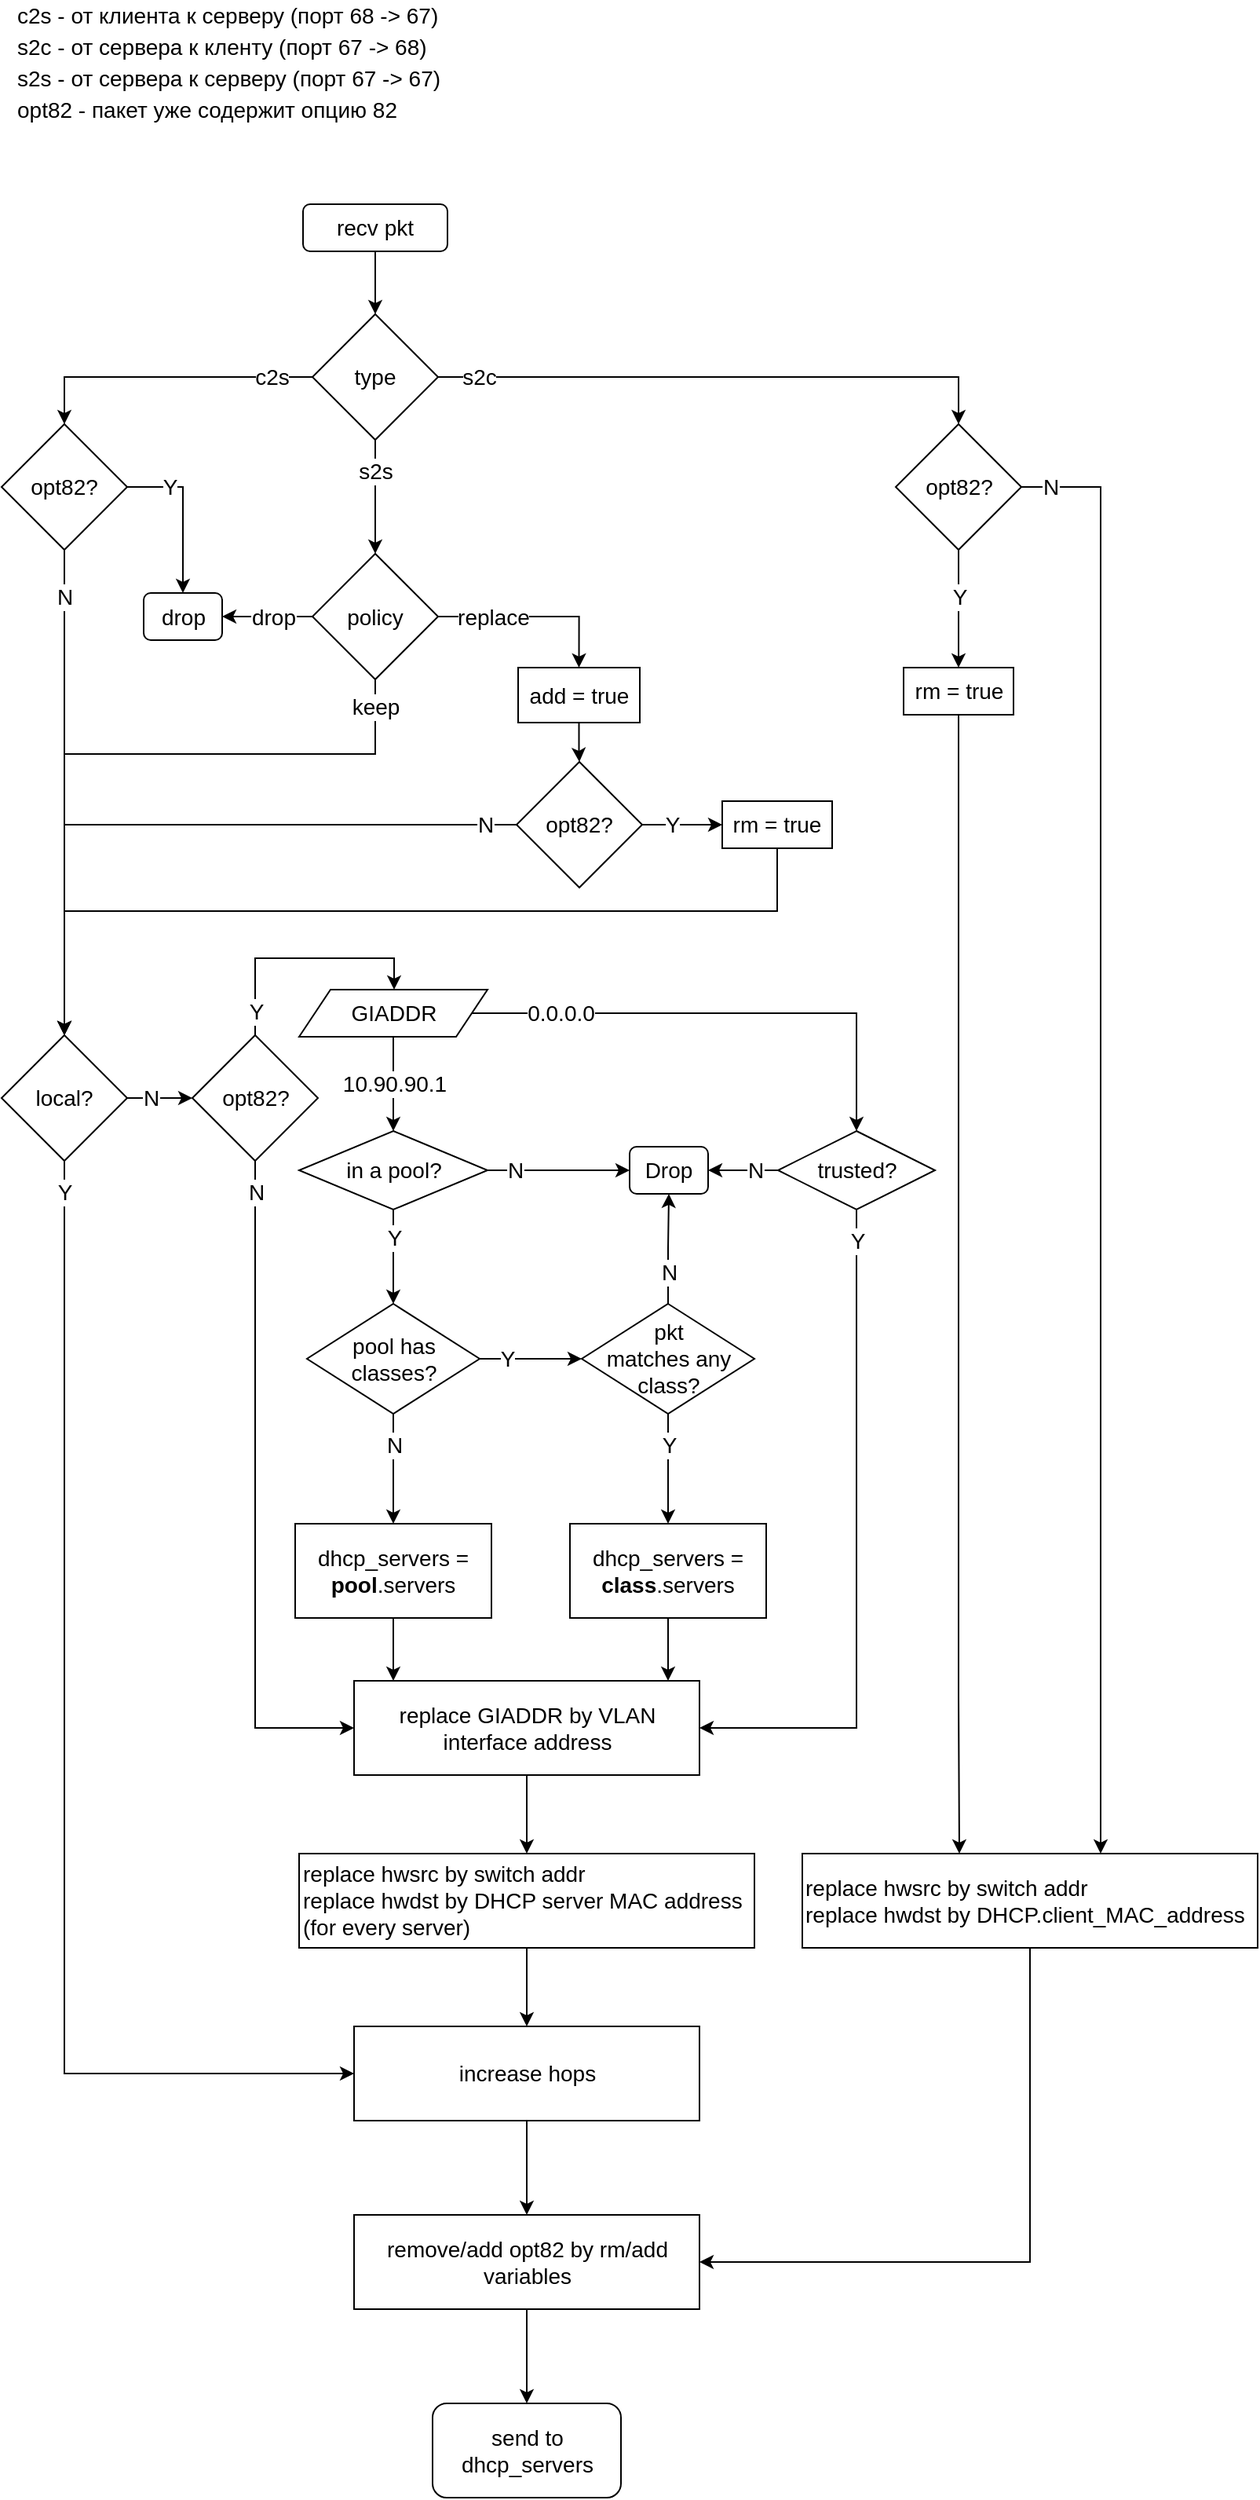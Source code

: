 <mxfile version="14.2.5" type="github">
  <diagram id="TX5AygsmMYn5Sqxo0yGN" name="Page-1">
    <mxGraphModel dx="716" dy="483" grid="1" gridSize="10" guides="1" tooltips="1" connect="1" arrows="1" fold="1" page="1" pageScale="1" pageWidth="850" pageHeight="1100" math="0" shadow="0">
      <root>
        <mxCell id="0" />
        <mxCell id="1" parent="0" />
        <mxCell id="Aw4snWHt7EFA5zKAU956-2" style="edgeStyle=orthogonalEdgeStyle;rounded=0;orthogonalLoop=1;jettySize=auto;html=1;exitX=1;exitY=0.5;exitDx=0;exitDy=0;entryX=0.5;entryY=0;entryDx=0;entryDy=0;" edge="1" parent="1" source="Aw4snWHt7EFA5zKAU956-1" target="Aw4snWHt7EFA5zKAU956-15">
          <mxGeometry relative="1" as="geometry">
            <mxPoint x="459.5" y="760" as="targetPoint" />
            <Array as="points">
              <mxPoint x="565" y="665" />
            </Array>
          </mxGeometry>
        </mxCell>
        <mxCell id="Aw4snWHt7EFA5zKAU956-5" style="edgeStyle=orthogonalEdgeStyle;rounded=0;orthogonalLoop=1;jettySize=auto;html=1;exitX=0.5;exitY=1;exitDx=0;exitDy=0;entryX=0.5;entryY=0;entryDx=0;entryDy=0;" edge="1" parent="1" source="Aw4snWHt7EFA5zKAU956-1" target="Aw4snWHt7EFA5zKAU956-7">
          <mxGeometry relative="1" as="geometry">
            <mxPoint x="269.5" y="810" as="targetPoint" />
          </mxGeometry>
        </mxCell>
        <mxCell id="Aw4snWHt7EFA5zKAU956-1" value="GIADDR" style="shape=parallelogram;perimeter=parallelogramPerimeter;whiteSpace=wrap;html=1;fixedSize=1;fontSize=14;" vertex="1" parent="1">
          <mxGeometry x="209.5" y="650" width="120" height="30" as="geometry" />
        </mxCell>
        <mxCell id="Aw4snWHt7EFA5zKAU956-6" value="&lt;div style=&quot;font-size: 14px;&quot;&gt;10.90.90.1&lt;/div&gt;" style="text;html=1;align=center;verticalAlign=middle;resizable=0;points=[];autosize=1;labelBackgroundColor=#ffffff;fontSize=14;" vertex="1" parent="1">
          <mxGeometry x="229.5" y="700" width="80" height="20" as="geometry" />
        </mxCell>
        <mxCell id="Aw4snWHt7EFA5zKAU956-14" style="edgeStyle=orthogonalEdgeStyle;rounded=0;orthogonalLoop=1;jettySize=auto;html=1;entryX=0;entryY=0.5;entryDx=0;entryDy=0;fontSize=14;" edge="1" parent="1" source="Aw4snWHt7EFA5zKAU956-7" target="Aw4snWHt7EFA5zKAU956-8">
          <mxGeometry relative="1" as="geometry" />
        </mxCell>
        <mxCell id="Aw4snWHt7EFA5zKAU956-23" style="edgeStyle=orthogonalEdgeStyle;rounded=0;orthogonalLoop=1;jettySize=auto;html=1;fontSize=14;" edge="1" parent="1" source="Aw4snWHt7EFA5zKAU956-7" target="Aw4snWHt7EFA5zKAU956-25">
          <mxGeometry relative="1" as="geometry">
            <mxPoint x="269.5" y="840" as="targetPoint" />
          </mxGeometry>
        </mxCell>
        <mxCell id="Aw4snWHt7EFA5zKAU956-7" value="in a pool?" style="rhombus;whiteSpace=wrap;html=1;labelBackgroundColor=#ffffff;fontSize=14;" vertex="1" parent="1">
          <mxGeometry x="209.5" y="740" width="120" height="50" as="geometry" />
        </mxCell>
        <mxCell id="Aw4snWHt7EFA5zKAU956-8" value="Drop" style="rounded=1;whiteSpace=wrap;html=1;labelBackgroundColor=#ffffff;fontSize=14;" vertex="1" parent="1">
          <mxGeometry x="420" y="750" width="50" height="30" as="geometry" />
        </mxCell>
        <mxCell id="Aw4snWHt7EFA5zKAU956-11" value="N" style="text;html=1;align=center;verticalAlign=middle;resizable=0;points=[];autosize=1;fontSize=14;labelBackgroundColor=#ffffff;" vertex="1" parent="1">
          <mxGeometry x="331.5" y="755" width="30" height="20" as="geometry" />
        </mxCell>
        <mxCell id="Aw4snWHt7EFA5zKAU956-20" style="edgeStyle=orthogonalEdgeStyle;rounded=0;orthogonalLoop=1;jettySize=auto;html=1;entryX=1;entryY=0.5;entryDx=0;entryDy=0;fontSize=14;" edge="1" parent="1" source="Aw4snWHt7EFA5zKAU956-15" target="Aw4snWHt7EFA5zKAU956-8">
          <mxGeometry relative="1" as="geometry" />
        </mxCell>
        <mxCell id="Aw4snWHt7EFA5zKAU956-43" style="edgeStyle=orthogonalEdgeStyle;rounded=0;orthogonalLoop=1;jettySize=auto;html=1;fontSize=14;" edge="1" parent="1" source="Aw4snWHt7EFA5zKAU956-15" target="Aw4snWHt7EFA5zKAU956-45">
          <mxGeometry relative="1" as="geometry">
            <mxPoint x="619.5" y="1180" as="targetPoint" />
            <Array as="points">
              <mxPoint x="565" y="1120" />
            </Array>
          </mxGeometry>
        </mxCell>
        <mxCell id="Aw4snWHt7EFA5zKAU956-15" value="trusted?" style="rhombus;whiteSpace=wrap;html=1;labelBackgroundColor=#ffffff;fontSize=14;" vertex="1" parent="1">
          <mxGeometry x="514.5" y="740" width="100" height="50" as="geometry" />
        </mxCell>
        <mxCell id="Aw4snWHt7EFA5zKAU956-16" value="0.0.0.0" style="text;html=1;align=center;verticalAlign=middle;resizable=0;points=[];autosize=1;fontSize=14;labelBackgroundColor=#ffffff;" vertex="1" parent="1">
          <mxGeometry x="345.5" y="655" width="60" height="20" as="geometry" />
        </mxCell>
        <mxCell id="Aw4snWHt7EFA5zKAU956-21" value="N" style="text;html=1;align=center;verticalAlign=middle;resizable=0;points=[];autosize=1;fontSize=14;labelBackgroundColor=#ffffff;" vertex="1" parent="1">
          <mxGeometry x="484.5" y="755" width="30" height="20" as="geometry" />
        </mxCell>
        <mxCell id="Aw4snWHt7EFA5zKAU956-24" value="Y" style="text;html=1;align=center;verticalAlign=middle;resizable=0;points=[];autosize=1;fontSize=14;labelBackgroundColor=#ffffff;" vertex="1" parent="1">
          <mxGeometry x="259.5" y="798" width="20" height="20" as="geometry" />
        </mxCell>
        <mxCell id="Aw4snWHt7EFA5zKAU956-27" style="edgeStyle=orthogonalEdgeStyle;rounded=0;orthogonalLoop=1;jettySize=auto;html=1;entryX=0;entryY=0.5;entryDx=0;entryDy=0;fontSize=14;" edge="1" parent="1" source="Aw4snWHt7EFA5zKAU956-25" target="Aw4snWHt7EFA5zKAU956-26">
          <mxGeometry relative="1" as="geometry" />
        </mxCell>
        <mxCell id="Aw4snWHt7EFA5zKAU956-31" style="edgeStyle=orthogonalEdgeStyle;rounded=0;orthogonalLoop=1;jettySize=auto;html=1;entryX=0.5;entryY=0;entryDx=0;entryDy=0;fontSize=14;" edge="1" parent="1" source="Aw4snWHt7EFA5zKAU956-25" target="Aw4snWHt7EFA5zKAU956-36">
          <mxGeometry relative="1" as="geometry">
            <mxPoint x="269.5" y="970" as="targetPoint" />
          </mxGeometry>
        </mxCell>
        <mxCell id="Aw4snWHt7EFA5zKAU956-25" value="pool has classes?" style="rhombus;whiteSpace=wrap;html=1;labelBackgroundColor=none;fontSize=14;" vertex="1" parent="1">
          <mxGeometry x="214.5" y="850" width="110" height="70" as="geometry" />
        </mxCell>
        <mxCell id="Aw4snWHt7EFA5zKAU956-33" style="edgeStyle=orthogonalEdgeStyle;rounded=0;orthogonalLoop=1;jettySize=auto;html=1;fontSize=14;entryX=0.5;entryY=0;entryDx=0;entryDy=0;" edge="1" parent="1" source="Aw4snWHt7EFA5zKAU956-26" target="Aw4snWHt7EFA5zKAU956-37">
          <mxGeometry relative="1" as="geometry">
            <mxPoint x="444.5" y="970" as="targetPoint" />
            <Array as="points" />
          </mxGeometry>
        </mxCell>
        <mxCell id="Aw4snWHt7EFA5zKAU956-106" style="edgeStyle=orthogonalEdgeStyle;rounded=0;orthogonalLoop=1;jettySize=auto;html=1;entryX=0.5;entryY=1;entryDx=0;entryDy=0;fontSize=14;" edge="1" parent="1" source="Aw4snWHt7EFA5zKAU956-26" target="Aw4snWHt7EFA5zKAU956-8">
          <mxGeometry relative="1" as="geometry" />
        </mxCell>
        <mxCell id="Aw4snWHt7EFA5zKAU956-26" value="&lt;div&gt;pkt&lt;/div&gt;&lt;div&gt; matches any class?&lt;/div&gt;" style="rhombus;whiteSpace=wrap;html=1;labelBackgroundColor=none;fontSize=14;" vertex="1" parent="1">
          <mxGeometry x="389.5" y="850" width="110" height="70" as="geometry" />
        </mxCell>
        <mxCell id="Aw4snWHt7EFA5zKAU956-28" value="Y" style="text;html=1;align=center;verticalAlign=middle;resizable=0;points=[];autosize=1;fontSize=14;labelBackgroundColor=#ffffff;" vertex="1" parent="1">
          <mxGeometry x="331.5" y="875" width="20" height="20" as="geometry" />
        </mxCell>
        <mxCell id="Aw4snWHt7EFA5zKAU956-30" value="N" style="text;html=1;align=center;verticalAlign=middle;resizable=0;points=[];autosize=1;fontSize=14;labelBackgroundColor=#ffffff;" vertex="1" parent="1">
          <mxGeometry x="430" y="820" width="30" height="20" as="geometry" />
        </mxCell>
        <mxCell id="Aw4snWHt7EFA5zKAU956-32" value="N" style="text;html=1;align=center;verticalAlign=middle;resizable=0;points=[];autosize=1;fontSize=14;labelBackgroundColor=#ffffff;" vertex="1" parent="1">
          <mxGeometry x="254.5" y="930" width="30" height="20" as="geometry" />
        </mxCell>
        <mxCell id="Aw4snWHt7EFA5zKAU956-34" value="Y" style="text;html=1;align=center;verticalAlign=middle;resizable=0;points=[];autosize=1;fontSize=14;labelBackgroundColor=#ffffff;" vertex="1" parent="1">
          <mxGeometry x="434.5" y="930" width="20" height="20" as="geometry" />
        </mxCell>
        <mxCell id="Aw4snWHt7EFA5zKAU956-41" style="edgeStyle=orthogonalEdgeStyle;rounded=0;orthogonalLoop=1;jettySize=auto;html=1;fontSize=14;" edge="1" parent="1" source="Aw4snWHt7EFA5zKAU956-36" target="Aw4snWHt7EFA5zKAU956-45">
          <mxGeometry relative="1" as="geometry">
            <mxPoint x="364.5" y="1140" as="targetPoint" />
            <Array as="points">
              <mxPoint x="270" y="1110" />
              <mxPoint x="270" y="1110" />
            </Array>
          </mxGeometry>
        </mxCell>
        <mxCell id="Aw4snWHt7EFA5zKAU956-36" value="dhcp_servers = &lt;b&gt;pool&lt;/b&gt;.servers" style="rounded=0;whiteSpace=wrap;html=1;labelBackgroundColor=none;fontSize=14;" vertex="1" parent="1">
          <mxGeometry x="207" y="990" width="125" height="60" as="geometry" />
        </mxCell>
        <mxCell id="Aw4snWHt7EFA5zKAU956-42" style="edgeStyle=orthogonalEdgeStyle;rounded=0;orthogonalLoop=1;jettySize=auto;html=1;fontSize=14;" edge="1" parent="1" source="Aw4snWHt7EFA5zKAU956-37" target="Aw4snWHt7EFA5zKAU956-45">
          <mxGeometry relative="1" as="geometry">
            <mxPoint x="364.5" y="1140" as="targetPoint" />
            <Array as="points">
              <mxPoint x="445" y="1150" />
              <mxPoint x="445" y="1150" />
            </Array>
          </mxGeometry>
        </mxCell>
        <mxCell id="Aw4snWHt7EFA5zKAU956-37" value="dhcp_servers = &lt;b&gt;class&lt;/b&gt;.servers" style="rounded=0;whiteSpace=wrap;html=1;labelBackgroundColor=none;fontSize=14;" vertex="1" parent="1">
          <mxGeometry x="382" y="990" width="125" height="60" as="geometry" />
        </mxCell>
        <mxCell id="Aw4snWHt7EFA5zKAU956-44" value="Y" style="text;html=1;align=center;verticalAlign=middle;resizable=0;points=[];autosize=1;fontSize=14;labelBackgroundColor=#ffffff;" vertex="1" parent="1">
          <mxGeometry x="554.5" y="800" width="20" height="20" as="geometry" />
        </mxCell>
        <mxCell id="Aw4snWHt7EFA5zKAU956-47" style="edgeStyle=orthogonalEdgeStyle;rounded=0;orthogonalLoop=1;jettySize=auto;html=1;fontSize=14;" edge="1" parent="1" source="Aw4snWHt7EFA5zKAU956-45" target="Aw4snWHt7EFA5zKAU956-115">
          <mxGeometry relative="1" as="geometry" />
        </mxCell>
        <mxCell id="Aw4snWHt7EFA5zKAU956-45" value="&lt;div&gt;replace GIADDR by VLAN&lt;/div&gt;&lt;div&gt; interface address&lt;/div&gt;" style="rounded=0;whiteSpace=wrap;html=1;labelBackgroundColor=none;fontSize=14;" vertex="1" parent="1">
          <mxGeometry x="244.5" y="1090" width="220" height="60" as="geometry" />
        </mxCell>
        <mxCell id="Aw4snWHt7EFA5zKAU956-46" value="send to dhcp_servers" style="rounded=1;whiteSpace=wrap;html=1;labelBackgroundColor=none;fontSize=14;" vertex="1" parent="1">
          <mxGeometry x="294.5" y="1550" width="120" height="60" as="geometry" />
        </mxCell>
        <mxCell id="Aw4snWHt7EFA5zKAU956-59" style="edgeStyle=orthogonalEdgeStyle;rounded=0;orthogonalLoop=1;jettySize=auto;html=1;entryX=0.5;entryY=0;entryDx=0;entryDy=0;fontSize=14;" edge="1" parent="1" source="Aw4snWHt7EFA5zKAU956-52" target="Aw4snWHt7EFA5zKAU956-58">
          <mxGeometry relative="1" as="geometry" />
        </mxCell>
        <mxCell id="Aw4snWHt7EFA5zKAU956-63" style="edgeStyle=orthogonalEdgeStyle;rounded=0;orthogonalLoop=1;jettySize=auto;html=1;entryX=0.5;entryY=0;entryDx=0;entryDy=0;fontSize=14;" edge="1" parent="1" source="Aw4snWHt7EFA5zKAU956-52" target="Aw4snWHt7EFA5zKAU956-62">
          <mxGeometry relative="1" as="geometry" />
        </mxCell>
        <mxCell id="Aw4snWHt7EFA5zKAU956-73" style="edgeStyle=orthogonalEdgeStyle;rounded=0;orthogonalLoop=1;jettySize=auto;html=1;fontSize=14;" edge="1" parent="1" source="Aw4snWHt7EFA5zKAU956-52" target="Aw4snWHt7EFA5zKAU956-72">
          <mxGeometry relative="1" as="geometry" />
        </mxCell>
        <mxCell id="Aw4snWHt7EFA5zKAU956-52" value="type" style="rhombus;whiteSpace=wrap;html=1;labelBackgroundColor=none;fontSize=14;" vertex="1" parent="1">
          <mxGeometry x="218" y="220" width="80" height="80" as="geometry" />
        </mxCell>
        <mxCell id="Aw4snWHt7EFA5zKAU956-54" style="edgeStyle=orthogonalEdgeStyle;rounded=0;orthogonalLoop=1;jettySize=auto;html=1;entryX=0.5;entryY=0;entryDx=0;entryDy=0;fontSize=14;" edge="1" parent="1" source="Aw4snWHt7EFA5zKAU956-53" target="Aw4snWHt7EFA5zKAU956-52">
          <mxGeometry relative="1" as="geometry" />
        </mxCell>
        <mxCell id="Aw4snWHt7EFA5zKAU956-53" value="recv pkt" style="rounded=1;whiteSpace=wrap;html=1;labelBackgroundColor=none;fontSize=14;" vertex="1" parent="1">
          <mxGeometry x="212" y="150" width="92" height="30" as="geometry" />
        </mxCell>
        <mxCell id="Aw4snWHt7EFA5zKAU956-55" value="c2s - от клиента к серверу (порт 68 -&amp;gt; 67)" style="text;html=1;align=left;verticalAlign=middle;resizable=0;points=[];autosize=1;fontSize=14;" vertex="1" parent="1">
          <mxGeometry x="27.5" y="20" width="280" height="20" as="geometry" />
        </mxCell>
        <mxCell id="Aw4snWHt7EFA5zKAU956-56" value="s2c - от сервера к кленту (порт 67 -&amp;gt; 68)" style="text;html=1;align=left;verticalAlign=middle;resizable=0;points=[];autosize=1;fontSize=14;" vertex="1" parent="1">
          <mxGeometry x="27.5" y="40" width="280" height="20" as="geometry" />
        </mxCell>
        <mxCell id="Aw4snWHt7EFA5zKAU956-57" value="s2s - от сервера к серверу (порт 67 -&amp;gt; 67)" style="text;html=1;align=left;verticalAlign=middle;resizable=0;points=[];autosize=1;fontSize=14;" vertex="1" parent="1">
          <mxGeometry x="27.5" y="60" width="290" height="20" as="geometry" />
        </mxCell>
        <mxCell id="Aw4snWHt7EFA5zKAU956-84" style="edgeStyle=orthogonalEdgeStyle;rounded=0;orthogonalLoop=1;jettySize=auto;html=1;fontSize=14;exitX=0.5;exitY=1;exitDx=0;exitDy=0;" edge="1" parent="1" source="Aw4snWHt7EFA5zKAU956-69" target="Aw4snWHt7EFA5zKAU956-112">
          <mxGeometry relative="1" as="geometry">
            <mxPoint x="660" y="500" as="sourcePoint" />
            <mxPoint x="690" y="535" as="targetPoint" />
            <Array as="points">
              <mxPoint x="630" y="1100" />
              <mxPoint x="630" y="1100" />
            </Array>
          </mxGeometry>
        </mxCell>
        <mxCell id="Aw4snWHt7EFA5zKAU956-104" style="edgeStyle=orthogonalEdgeStyle;rounded=0;orthogonalLoop=1;jettySize=auto;html=1;entryX=0.5;entryY=0;entryDx=0;entryDy=0;fontSize=14;" edge="1" parent="1" source="Aw4snWHt7EFA5zKAU956-58" target="Aw4snWHt7EFA5zKAU956-69">
          <mxGeometry relative="1" as="geometry" />
        </mxCell>
        <mxCell id="Aw4snWHt7EFA5zKAU956-58" value="opt82?" style="rhombus;whiteSpace=wrap;html=1;labelBackgroundColor=none;fontSize=14;align=center;" vertex="1" parent="1">
          <mxGeometry x="589.5" y="290" width="80" height="80" as="geometry" />
        </mxCell>
        <mxCell id="Aw4snWHt7EFA5zKAU956-60" value="s2c" style="text;html=1;align=center;verticalAlign=middle;resizable=0;points=[];autosize=1;fontSize=14;labelBackgroundColor=#ffffff;labelBorderColor=none;" vertex="1" parent="1">
          <mxGeometry x="304" y="250" width="40" height="20" as="geometry" />
        </mxCell>
        <mxCell id="Aw4snWHt7EFA5zKAU956-67" style="edgeStyle=orthogonalEdgeStyle;rounded=0;orthogonalLoop=1;jettySize=auto;html=1;entryX=0.5;entryY=0;entryDx=0;entryDy=0;fontSize=14;" edge="1" parent="1" source="Aw4snWHt7EFA5zKAU956-62" target="Aw4snWHt7EFA5zKAU956-66">
          <mxGeometry relative="1" as="geometry" />
        </mxCell>
        <mxCell id="Aw4snWHt7EFA5zKAU956-81" style="edgeStyle=orthogonalEdgeStyle;rounded=0;orthogonalLoop=1;jettySize=auto;html=1;fontSize=14;exitX=0.5;exitY=1;exitDx=0;exitDy=0;" edge="1" parent="1" source="Aw4snWHt7EFA5zKAU956-121" target="Aw4snWHt7EFA5zKAU956-45">
          <mxGeometry relative="1" as="geometry">
            <mxPoint x="69.5" y="490" as="targetPoint" />
            <Array as="points">
              <mxPoint x="182" y="1120" />
            </Array>
          </mxGeometry>
        </mxCell>
        <mxCell id="Aw4snWHt7EFA5zKAU956-117" style="edgeStyle=orthogonalEdgeStyle;rounded=0;orthogonalLoop=1;jettySize=auto;html=1;fontSize=14;" edge="1" parent="1" source="Aw4snWHt7EFA5zKAU956-62" target="Aw4snWHt7EFA5zKAU956-116">
          <mxGeometry relative="1" as="geometry" />
        </mxCell>
        <mxCell id="Aw4snWHt7EFA5zKAU956-62" value="&lt;div align=&quot;center&quot;&gt;opt82?&lt;/div&gt;" style="rhombus;whiteSpace=wrap;html=1;labelBackgroundColor=#ffffff;fontSize=14;align=center;" vertex="1" parent="1">
          <mxGeometry x="20" y="290" width="80" height="80" as="geometry" />
        </mxCell>
        <mxCell id="Aw4snWHt7EFA5zKAU956-64" value="c2s" style="text;html=1;align=center;verticalAlign=middle;resizable=0;points=[];autosize=1;fontSize=14;labelBackgroundColor=#ffffff;labelBorderColor=none;" vertex="1" parent="1">
          <mxGeometry x="172" y="250" width="40" height="20" as="geometry" />
        </mxCell>
        <mxCell id="Aw4snWHt7EFA5zKAU956-65" value="opt82 - пакет уже содержит опцию 82" style="text;html=1;align=left;verticalAlign=middle;resizable=0;points=[];autosize=1;fontSize=14;" vertex="1" parent="1">
          <mxGeometry x="27.5" y="80" width="260" height="20" as="geometry" />
        </mxCell>
        <mxCell id="Aw4snWHt7EFA5zKAU956-66" value="drop" style="rounded=1;whiteSpace=wrap;html=1;labelBackgroundColor=#ffffff;fontSize=14;align=center;" vertex="1" parent="1">
          <mxGeometry x="110.5" y="397.5" width="50" height="30" as="geometry" />
        </mxCell>
        <mxCell id="Aw4snWHt7EFA5zKAU956-68" value="Y" style="text;html=1;align=center;verticalAlign=middle;resizable=0;points=[];autosize=1;fontSize=14;labelBackgroundColor=#ffffff;labelBorderColor=none;" vertex="1" parent="1">
          <mxGeometry x="116.5" y="320" width="20" height="20" as="geometry" />
        </mxCell>
        <mxCell id="Aw4snWHt7EFA5zKAU956-85" style="edgeStyle=orthogonalEdgeStyle;rounded=0;orthogonalLoop=1;jettySize=auto;html=1;fontSize=14;exitX=1;exitY=0.5;exitDx=0;exitDy=0;" edge="1" parent="1" source="Aw4snWHt7EFA5zKAU956-58" target="Aw4snWHt7EFA5zKAU956-112">
          <mxGeometry relative="1" as="geometry">
            <mxPoint x="750" y="565" as="targetPoint" />
            <Array as="points">
              <mxPoint x="720" y="330" />
            </Array>
          </mxGeometry>
        </mxCell>
        <mxCell id="Aw4snWHt7EFA5zKAU956-69" value="rm = true" style="rounded=0;whiteSpace=wrap;html=1;labelBackgroundColor=#ffffff;fontSize=14;align=center;" vertex="1" parent="1">
          <mxGeometry x="594.5" y="445" width="70" height="30" as="geometry" />
        </mxCell>
        <mxCell id="Aw4snWHt7EFA5zKAU956-71" value="N" style="text;html=1;align=center;verticalAlign=middle;resizable=0;points=[];autosize=1;fontSize=14;labelBackgroundColor=#ffffff;labelBorderColor=none;" vertex="1" parent="1">
          <mxGeometry x="672.5" y="320" width="30" height="20" as="geometry" />
        </mxCell>
        <mxCell id="Aw4snWHt7EFA5zKAU956-77" style="edgeStyle=orthogonalEdgeStyle;rounded=0;orthogonalLoop=1;jettySize=auto;html=1;entryX=1;entryY=0.5;entryDx=0;entryDy=0;fontSize=14;" edge="1" parent="1" source="Aw4snWHt7EFA5zKAU956-72" target="Aw4snWHt7EFA5zKAU956-66">
          <mxGeometry relative="1" as="geometry">
            <mxPoint x="118" y="400" as="targetPoint" />
          </mxGeometry>
        </mxCell>
        <mxCell id="Aw4snWHt7EFA5zKAU956-78" style="edgeStyle=orthogonalEdgeStyle;rounded=0;orthogonalLoop=1;jettySize=auto;html=1;entryX=0.5;entryY=0;entryDx=0;entryDy=0;fontSize=14;" edge="1" parent="1" source="Aw4snWHt7EFA5zKAU956-72" target="Aw4snWHt7EFA5zKAU956-75">
          <mxGeometry relative="1" as="geometry" />
        </mxCell>
        <mxCell id="Aw4snWHt7EFA5zKAU956-87" style="edgeStyle=orthogonalEdgeStyle;rounded=0;orthogonalLoop=1;jettySize=auto;html=1;fontSize=14;" edge="1" parent="1" source="Aw4snWHt7EFA5zKAU956-72" target="Aw4snWHt7EFA5zKAU956-116">
          <mxGeometry relative="1" as="geometry">
            <Array as="points">
              <mxPoint x="258" y="500" />
              <mxPoint x="60" y="500" />
            </Array>
          </mxGeometry>
        </mxCell>
        <mxCell id="Aw4snWHt7EFA5zKAU956-72" value="policy" style="rhombus;whiteSpace=wrap;html=1;labelBackgroundColor=none;fontSize=14;" vertex="1" parent="1">
          <mxGeometry x="218" y="372.5" width="80" height="80" as="geometry" />
        </mxCell>
        <mxCell id="Aw4snWHt7EFA5zKAU956-74" value="s2s" style="text;html=1;align=center;verticalAlign=middle;resizable=0;points=[];autosize=1;fontSize=14;labelBackgroundColor=#ffffff;labelBorderColor=none;" vertex="1" parent="1">
          <mxGeometry x="238" y="310" width="40" height="20" as="geometry" />
        </mxCell>
        <mxCell id="Aw4snWHt7EFA5zKAU956-94" style="edgeStyle=orthogonalEdgeStyle;rounded=0;orthogonalLoop=1;jettySize=auto;html=1;entryX=0.5;entryY=0;entryDx=0;entryDy=0;fontSize=14;" edge="1" parent="1" source="Aw4snWHt7EFA5zKAU956-75" target="Aw4snWHt7EFA5zKAU956-90">
          <mxGeometry relative="1" as="geometry" />
        </mxCell>
        <mxCell id="Aw4snWHt7EFA5zKAU956-75" value="add = true" style="rounded=0;whiteSpace=wrap;html=1;labelBackgroundColor=#ffffff;fontSize=14;align=center;" vertex="1" parent="1">
          <mxGeometry x="349" y="445" width="77.5" height="35" as="geometry" />
        </mxCell>
        <mxCell id="Aw4snWHt7EFA5zKAU956-79" value="drop" style="text;html=1;align=center;verticalAlign=middle;resizable=0;points=[];autosize=1;fontSize=14;labelBackgroundColor=#ffffff;labelBorderColor=none;" vertex="1" parent="1">
          <mxGeometry x="172.5" y="402.5" width="40" height="20" as="geometry" />
        </mxCell>
        <mxCell id="Aw4snWHt7EFA5zKAU956-80" value="replace" style="text;html=1;align=center;verticalAlign=middle;resizable=0;points=[];autosize=1;fontSize=14;labelBackgroundColor=#ffffff;labelBorderColor=none;" vertex="1" parent="1">
          <mxGeometry x="302.5" y="402.5" width="60" height="20" as="geometry" />
        </mxCell>
        <mxCell id="Aw4snWHt7EFA5zKAU956-88" value="keep" style="text;html=1;align=center;verticalAlign=middle;resizable=0;points=[];autosize=1;fontSize=14;labelBackgroundColor=#ffffff;labelBorderColor=none;" vertex="1" parent="1">
          <mxGeometry x="232.5" y="460" width="50" height="20" as="geometry" />
        </mxCell>
        <mxCell id="Aw4snWHt7EFA5zKAU956-92" style="edgeStyle=orthogonalEdgeStyle;rounded=0;orthogonalLoop=1;jettySize=auto;html=1;entryX=0;entryY=0.5;entryDx=0;entryDy=0;fontSize=14;" edge="1" parent="1" source="Aw4snWHt7EFA5zKAU956-90" target="Aw4snWHt7EFA5zKAU956-91">
          <mxGeometry relative="1" as="geometry" />
        </mxCell>
        <mxCell id="Aw4snWHt7EFA5zKAU956-100" style="edgeStyle=orthogonalEdgeStyle;rounded=0;orthogonalLoop=1;jettySize=auto;html=1;fontSize=14;" edge="1" parent="1" source="Aw4snWHt7EFA5zKAU956-90" target="Aw4snWHt7EFA5zKAU956-116">
          <mxGeometry relative="1" as="geometry">
            <Array as="points">
              <mxPoint x="60" y="545" />
            </Array>
          </mxGeometry>
        </mxCell>
        <mxCell id="Aw4snWHt7EFA5zKAU956-90" value="opt82?" style="rhombus;whiteSpace=wrap;html=1;labelBackgroundColor=none;fontSize=14;align=center;" vertex="1" parent="1">
          <mxGeometry x="348" y="505" width="80" height="80" as="geometry" />
        </mxCell>
        <mxCell id="Aw4snWHt7EFA5zKAU956-98" style="edgeStyle=orthogonalEdgeStyle;rounded=0;orthogonalLoop=1;jettySize=auto;html=1;fontSize=14;" edge="1" parent="1" source="Aw4snWHt7EFA5zKAU956-91" target="Aw4snWHt7EFA5zKAU956-116">
          <mxGeometry relative="1" as="geometry">
            <Array as="points">
              <mxPoint x="514" y="600" />
              <mxPoint x="60" y="600" />
            </Array>
          </mxGeometry>
        </mxCell>
        <mxCell id="Aw4snWHt7EFA5zKAU956-91" value="rm = true" style="rounded=0;whiteSpace=wrap;html=1;labelBackgroundColor=#ffffff;fontSize=14;align=center;" vertex="1" parent="1">
          <mxGeometry x="479" y="530" width="70" height="30" as="geometry" />
        </mxCell>
        <mxCell id="Aw4snWHt7EFA5zKAU956-93" value="Y" style="text;html=1;align=center;verticalAlign=middle;resizable=0;points=[];autosize=1;fontSize=14;labelBackgroundColor=#ffffff;labelBorderColor=none;" vertex="1" parent="1">
          <mxGeometry x="436.5" y="535" width="20" height="20" as="geometry" />
        </mxCell>
        <mxCell id="Aw4snWHt7EFA5zKAU956-96" value="N" style="text;html=1;align=center;verticalAlign=middle;resizable=0;points=[];autosize=1;fontSize=14;labelBackgroundColor=#ffffff;labelBorderColor=none;" vertex="1" parent="1">
          <mxGeometry x="312.5" y="535" width="30" height="20" as="geometry" />
        </mxCell>
        <mxCell id="Aw4snWHt7EFA5zKAU956-101" value="N" style="text;html=1;align=center;verticalAlign=middle;resizable=0;points=[];autosize=1;fontSize=14;labelBackgroundColor=#ffffff;labelBorderColor=none;" vertex="1" parent="1">
          <mxGeometry x="45" y="390" width="30" height="20" as="geometry" />
        </mxCell>
        <mxCell id="Aw4snWHt7EFA5zKAU956-102" value="Y" style="text;html=1;align=center;verticalAlign=middle;resizable=0;points=[];autosize=1;fontSize=14;labelBackgroundColor=#ffffff;labelBorderColor=none;" vertex="1" parent="1">
          <mxGeometry x="619.5" y="390" width="20" height="20" as="geometry" />
        </mxCell>
        <mxCell id="Aw4snWHt7EFA5zKAU956-109" style="edgeStyle=orthogonalEdgeStyle;rounded=0;orthogonalLoop=1;jettySize=auto;html=1;fontSize=14;" edge="1" parent="1" source="Aw4snWHt7EFA5zKAU956-108" target="Aw4snWHt7EFA5zKAU956-46">
          <mxGeometry relative="1" as="geometry" />
        </mxCell>
        <mxCell id="Aw4snWHt7EFA5zKAU956-108" value="remove/add opt82 by rm/add variables" style="rounded=0;whiteSpace=wrap;html=1;labelBackgroundColor=none;fontSize=14;" vertex="1" parent="1">
          <mxGeometry x="244.5" y="1430" width="220" height="60" as="geometry" />
        </mxCell>
        <mxCell id="Aw4snWHt7EFA5zKAU956-111" style="edgeStyle=orthogonalEdgeStyle;rounded=0;orthogonalLoop=1;jettySize=auto;html=1;entryX=0.5;entryY=0;entryDx=0;entryDy=0;fontSize=14;" edge="1" parent="1" source="Aw4snWHt7EFA5zKAU956-110" target="Aw4snWHt7EFA5zKAU956-108">
          <mxGeometry relative="1" as="geometry" />
        </mxCell>
        <mxCell id="Aw4snWHt7EFA5zKAU956-110" value="increase hops" style="rounded=0;whiteSpace=wrap;html=1;labelBackgroundColor=none;fontSize=14;" vertex="1" parent="1">
          <mxGeometry x="244.5" y="1310" width="220" height="60" as="geometry" />
        </mxCell>
        <mxCell id="Aw4snWHt7EFA5zKAU956-114" style="edgeStyle=orthogonalEdgeStyle;rounded=0;orthogonalLoop=1;jettySize=auto;html=1;fontSize=14;" edge="1" parent="1" source="Aw4snWHt7EFA5zKAU956-112" target="Aw4snWHt7EFA5zKAU956-108">
          <mxGeometry relative="1" as="geometry">
            <Array as="points">
              <mxPoint x="675" y="1460" />
            </Array>
          </mxGeometry>
        </mxCell>
        <mxCell id="Aw4snWHt7EFA5zKAU956-112" value="&lt;div&gt;replace hwsrc by switch addr&lt;/div&gt;&lt;div&gt;replace hwdst by DHCP.client_MAC_address&lt;br&gt;&lt;/div&gt;" style="rounded=0;whiteSpace=wrap;html=1;labelBackgroundColor=none;fontSize=14;align=left;" vertex="1" parent="1">
          <mxGeometry x="530" y="1200" width="290" height="60" as="geometry" />
        </mxCell>
        <mxCell id="Aw4snWHt7EFA5zKAU956-127" value="" style="edgeStyle=orthogonalEdgeStyle;rounded=0;orthogonalLoop=1;jettySize=auto;html=1;fontSize=14;" edge="1" parent="1" source="Aw4snWHt7EFA5zKAU956-115" target="Aw4snWHt7EFA5zKAU956-110">
          <mxGeometry relative="1" as="geometry" />
        </mxCell>
        <mxCell id="Aw4snWHt7EFA5zKAU956-115" value="&lt;div&gt;replace hwsrc by switch addr&lt;/div&gt;&lt;div&gt;replace hwdst by DHCP server MAC address&lt;/div&gt;&lt;div&gt;(for every server)&lt;br&gt;&lt;/div&gt;" style="rounded=0;whiteSpace=wrap;html=1;labelBackgroundColor=none;fontSize=14;align=left;" vertex="1" parent="1">
          <mxGeometry x="209.5" y="1200" width="290" height="60" as="geometry" />
        </mxCell>
        <mxCell id="Aw4snWHt7EFA5zKAU956-119" style="edgeStyle=orthogonalEdgeStyle;rounded=0;orthogonalLoop=1;jettySize=auto;html=1;fontSize=14;" edge="1" parent="1" source="Aw4snWHt7EFA5zKAU956-116" target="Aw4snWHt7EFA5zKAU956-110">
          <mxGeometry relative="1" as="geometry">
            <Array as="points">
              <mxPoint x="60" y="1340" />
            </Array>
          </mxGeometry>
        </mxCell>
        <mxCell id="Aw4snWHt7EFA5zKAU956-125" style="edgeStyle=orthogonalEdgeStyle;rounded=0;orthogonalLoop=1;jettySize=auto;html=1;exitX=1;exitY=0.5;exitDx=0;exitDy=0;fontSize=14;" edge="1" parent="1" source="Aw4snWHt7EFA5zKAU956-116" target="Aw4snWHt7EFA5zKAU956-121">
          <mxGeometry relative="1" as="geometry" />
        </mxCell>
        <mxCell id="Aw4snWHt7EFA5zKAU956-116" value="&lt;div&gt;local?&lt;/div&gt;" style="rhombus;whiteSpace=wrap;html=1;labelBackgroundColor=#ffffff;fontSize=14;align=center;" vertex="1" parent="1">
          <mxGeometry x="20" y="679" width="80" height="80" as="geometry" />
        </mxCell>
        <mxCell id="Aw4snWHt7EFA5zKAU956-118" value="N" style="text;html=1;align=center;verticalAlign=middle;resizable=0;points=[];autosize=1;fontSize=14;labelBackgroundColor=#ffffff;labelBorderColor=none;" vertex="1" parent="1">
          <mxGeometry x="100" y="709" width="30" height="20" as="geometry" />
        </mxCell>
        <mxCell id="Aw4snWHt7EFA5zKAU956-120" value="Y" style="text;html=1;align=center;verticalAlign=middle;resizable=0;points=[];autosize=1;fontSize=14;labelBackgroundColor=#ffffff;" vertex="1" parent="1">
          <mxGeometry x="50" y="769" width="20" height="20" as="geometry" />
        </mxCell>
        <mxCell id="Aw4snWHt7EFA5zKAU956-123" style="edgeStyle=orthogonalEdgeStyle;rounded=0;orthogonalLoop=1;jettySize=auto;html=1;exitX=0.5;exitY=0;exitDx=0;exitDy=0;fontSize=14;" edge="1" parent="1" source="Aw4snWHt7EFA5zKAU956-121" target="Aw4snWHt7EFA5zKAU956-1">
          <mxGeometry relative="1" as="geometry">
            <Array as="points">
              <mxPoint x="182" y="630" />
              <mxPoint x="270" y="630" />
            </Array>
          </mxGeometry>
        </mxCell>
        <mxCell id="Aw4snWHt7EFA5zKAU956-121" value="opt82?" style="rhombus;whiteSpace=wrap;html=1;labelBackgroundColor=#ffffff;fontSize=14;align=center;" vertex="1" parent="1">
          <mxGeometry x="141.5" y="679" width="80" height="80" as="geometry" />
        </mxCell>
        <mxCell id="Aw4snWHt7EFA5zKAU956-124" value="Y" style="text;html=1;align=center;verticalAlign=middle;resizable=0;points=[];autosize=1;fontSize=14;labelBackgroundColor=#ffffff;" vertex="1" parent="1">
          <mxGeometry x="171.5" y="654" width="20" height="20" as="geometry" />
        </mxCell>
        <mxCell id="Aw4snWHt7EFA5zKAU956-126" value="N" style="text;html=1;align=center;verticalAlign=middle;resizable=0;points=[];autosize=1;fontSize=14;labelBackgroundColor=#ffffff;labelBorderColor=none;" vertex="1" parent="1">
          <mxGeometry x="166.5" y="769" width="30" height="20" as="geometry" />
        </mxCell>
      </root>
    </mxGraphModel>
  </diagram>
</mxfile>
